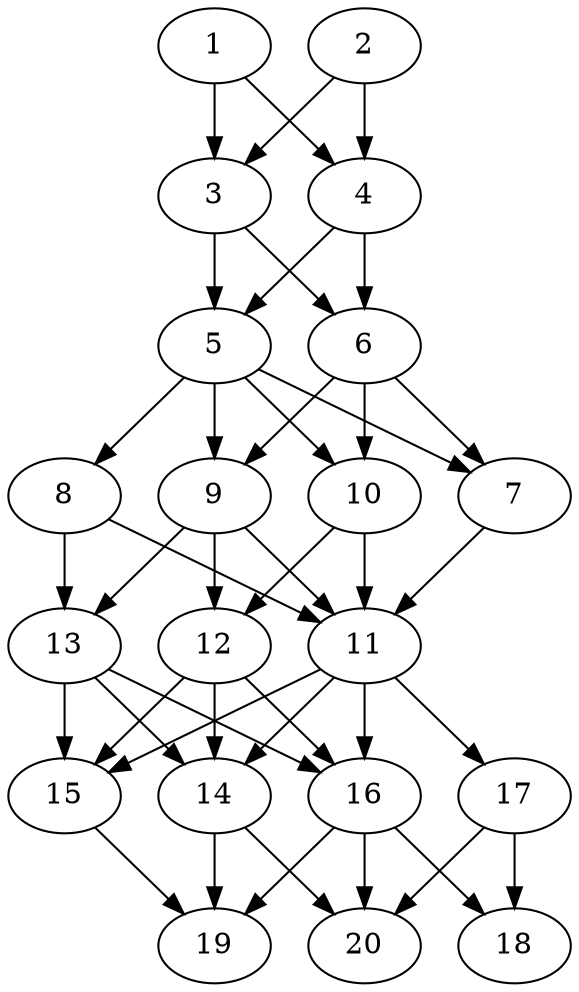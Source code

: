 // DAG automatically generated by daggen at Sat Jul 27 15:36:52 2019
// ./daggen --dot -n 20 --ccr 0.5 --fat 0.4 --regular 0.5 --density 0.8 --mindata 5242880 --maxdata 52428800 
digraph G {
  1 [size="31983616", alpha="0.17", expect_size="15991808"] 
  1 -> 3 [size ="15991808"]
  1 -> 4 [size ="15991808"]
  2 [size="89896960", alpha="0.11", expect_size="44948480"] 
  2 -> 3 [size ="44948480"]
  2 -> 4 [size ="44948480"]
  3 [size="67336192", alpha="0.00", expect_size="33668096"] 
  3 -> 5 [size ="33668096"]
  3 -> 6 [size ="33668096"]
  4 [size="48787456", alpha="0.04", expect_size="24393728"] 
  4 -> 5 [size ="24393728"]
  4 -> 6 [size ="24393728"]
  5 [size="68771840", alpha="0.11", expect_size="34385920"] 
  5 -> 7 [size ="34385920"]
  5 -> 8 [size ="34385920"]
  5 -> 9 [size ="34385920"]
  5 -> 10 [size ="34385920"]
  6 [size="31062016", alpha="0.18", expect_size="15531008"] 
  6 -> 7 [size ="15531008"]
  6 -> 9 [size ="15531008"]
  6 -> 10 [size ="15531008"]
  7 [size="34179072", alpha="0.15", expect_size="17089536"] 
  7 -> 11 [size ="17089536"]
  8 [size="99975168", alpha="0.18", expect_size="49987584"] 
  8 -> 11 [size ="49987584"]
  8 -> 13 [size ="49987584"]
  9 [size="43378688", alpha="0.05", expect_size="21689344"] 
  9 -> 11 [size ="21689344"]
  9 -> 12 [size ="21689344"]
  9 -> 13 [size ="21689344"]
  10 [size="28710912", alpha="0.02", expect_size="14355456"] 
  10 -> 11 [size ="14355456"]
  10 -> 12 [size ="14355456"]
  11 [size="100315136", alpha="0.14", expect_size="50157568"] 
  11 -> 14 [size ="50157568"]
  11 -> 15 [size ="50157568"]
  11 -> 16 [size ="50157568"]
  11 -> 17 [size ="50157568"]
  12 [size="86470656", alpha="0.08", expect_size="43235328"] 
  12 -> 14 [size ="43235328"]
  12 -> 15 [size ="43235328"]
  12 -> 16 [size ="43235328"]
  13 [size="42037248", alpha="0.15", expect_size="21018624"] 
  13 -> 14 [size ="21018624"]
  13 -> 15 [size ="21018624"]
  13 -> 16 [size ="21018624"]
  14 [size="42801152", alpha="0.11", expect_size="21400576"] 
  14 -> 19 [size ="21400576"]
  14 -> 20 [size ="21400576"]
  15 [size="59523072", alpha="0.04", expect_size="29761536"] 
  15 -> 19 [size ="29761536"]
  16 [size="14876672", alpha="0.06", expect_size="7438336"] 
  16 -> 18 [size ="7438336"]
  16 -> 19 [size ="7438336"]
  16 -> 20 [size ="7438336"]
  17 [size="101924864", alpha="0.17", expect_size="50962432"] 
  17 -> 18 [size ="50962432"]
  17 -> 20 [size ="50962432"]
  18 [size="80222208", alpha="0.19", expect_size="40111104"] 
  19 [size="72456192", alpha="0.07", expect_size="36228096"] 
  20 [size="96503808", alpha="0.09", expect_size="48251904"] 
}
